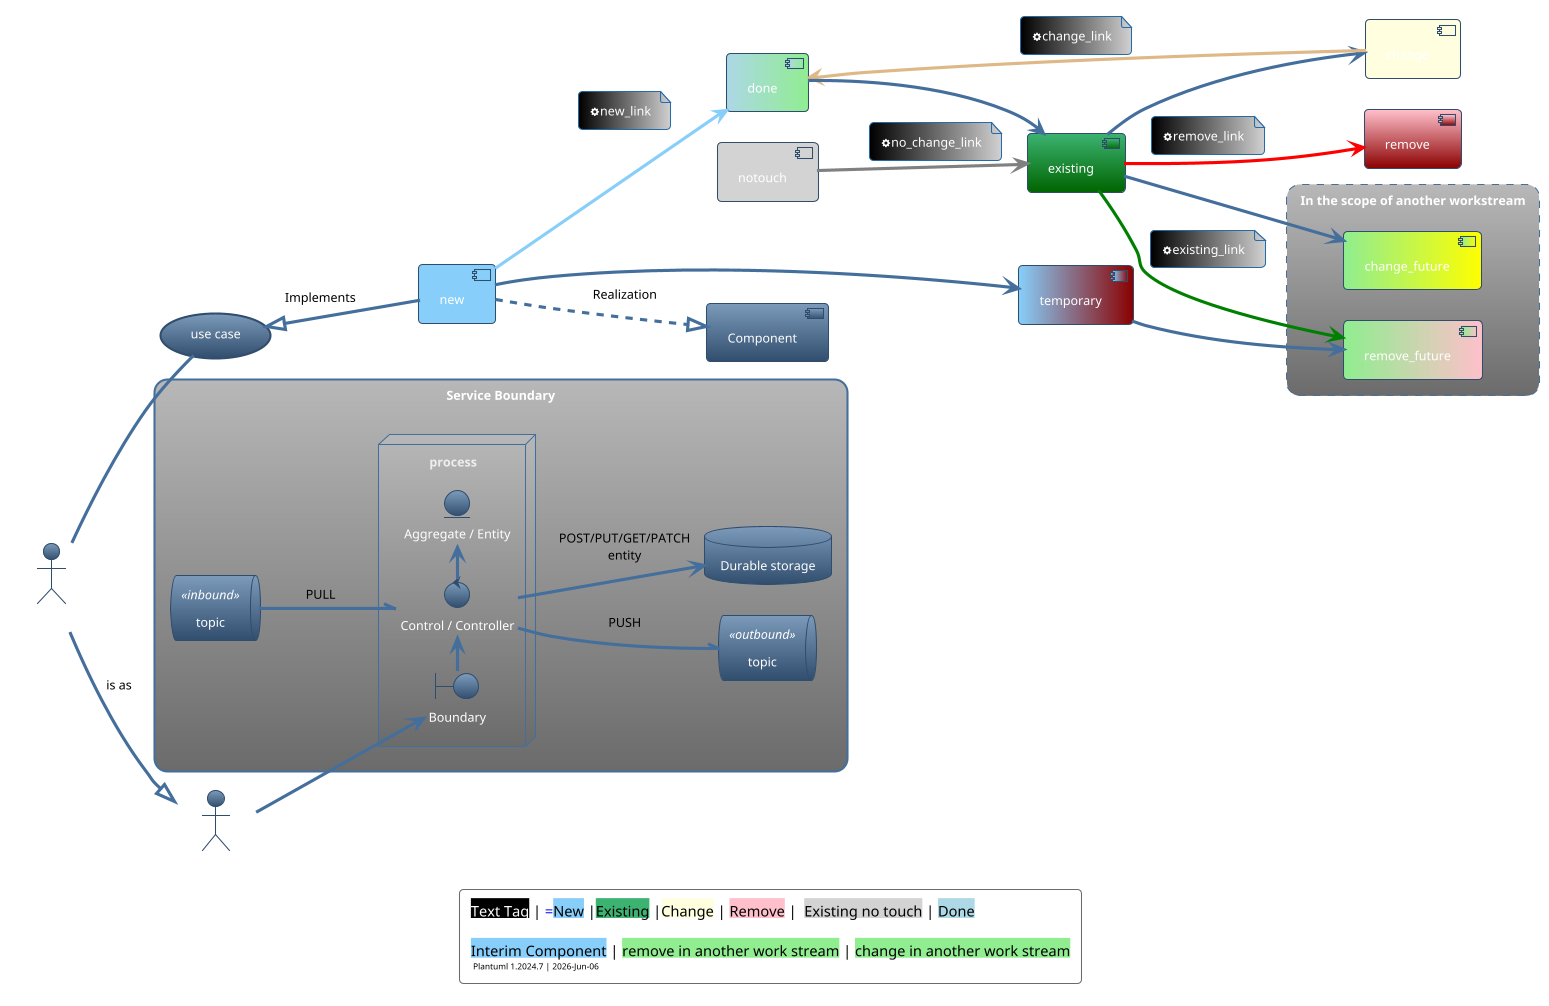 @startuml style
'https://crashedmind.github.io/PlantUMLHitchhikersGuide/layout/layout.html
'allow_mixing
left to right direction
'skinparam monochrome true
'skinparam linetype polyline
'skinparam linetype ortho
!theme spacelab

!startsub BASIC

'<< (S,#FF7700) Singleton >>
'skinparam ActorBackgroundColor #white
'skinparam ComponentBackgroundColor #white
'skinparam UseCaseBackgroundColor #white
'skinparam ArrowThickness 3
'skinparam ArrowLollipopColor #blue
'skinparam ArrowColor grey
'skinparam NoteBorderThickness 1.5
'skinparam QueueBackgroundColor #white
'skinparam BoundaryBackgroundColor #white
'skinparam ControlBackgroundColor #white
'skinparam EntityBackgroundColor #white
'skinparam InterfaceBackgroundColor #white
'skinparam DatabaseBackgroundColor #white 

skinparam ArrowFontColor #black
skinparam legendBackgroundColor #white
skinparam LegendFontColor #black
skinparam Nodesep 30
skinparam Ranksep 10

skinparam rectangle {
    RoundCorner 25
}

!function $done($type = "any")
    !return "#lightblue|lightgreen"  
!endfunction

!function $notouch($type = "any")
    !return "#lightgray"  
!endfunction

!function $notouch_link($type = "any")
    !return "#gray"  
!endfunction

!function $exiting($type = "any")
    !return "#darkgreen"  
!endfunction

!function $existing($type = "any")
    !return "#MediumSeaGreen-DarkGreen"   
!endfunction

!function $existing_link($type = "any")
    !return "#green"  
!endfunction

!function $new($type = "any")
    !return "#LightSkyBlue"  
!endfunction

!function $new_link($type = "any")
    !return "#LightSkyBlue"  
!endfunction

!function $change($type = "any")
    !return "#lightyellow"  
!endfunction

!function $change_link($type = "any")
    !return "#burlywood"  
!endfunction


!function $remove($type = "any")
    !return "#pink-DarkRed"  
!endfunction

!function $remove_link($type = "any")
    !return "#red"  
!endfunction

!function $temporary($type = "any")
    !return "#LightSkyBlue|DarkRed"  
!endfunction

!function $remove_future($type = "any")
    !return "#lightgreen|pink"  
!endfunction

!function $change_future($type = "any")
    !return "#lightgreen|yellow"  
!endfunction


!unquoted procedure $black_tag($text='',$desc='')
    note on link #black|lightgray
        <&cog><color:#white>$text</color><back:#white><color:#black>$desc</color></back>
    endnote
!endprocedure


legend
<back:#black><color:#white>Text Tag</color></back> | <color:#blue>=</color><back:$new()>New</back> |<back:$existing()>Existing</back> |<back:$change()>Change</back> | <back:$remove()>Remove</back> |  <back:$notouch()>Existing no touch</back> | <back:$done()>Done</back>

<back:$temporary()>Interim Component</back> | <back:$remove_future()>remove in another work stream</back> | <back:$change_future()>change in another work stream</back>
<size:8> Plantuml %version() | %date("yyyy-MMM-dd") %filename()</size>
end legend

!endsub

!unquoted procedure $example_style($text='')
    component anyComponent as "Component"
    
    component new $new() 
    component existing $existing() 
    component remove $remove()
    component temporary $temporary()
    component notouch $notouch() 
    component done $done()
    component change $change()

    new ..|> anyComponent : Realization

    usecase anyUseCase as "use case"
    
    'together {
    actor anyActor as "user/system" 
    actor stakeholder 
    stakeholder --|> anyActor : is as
    stakeholder -- anyUseCase
    '}

    existing -[$remove_link()]-> remove
        $black_tag(remove_link)

    notouch -[$notouch_link()]-> existing
        $black_tag(no_change_link)

    existing --> change
    change -[$change_link()]-> done
        $black_tag(change_link)
    new -[$new_link()]-> done
        $black_tag(new_link)
    done --> existing 

    new -u-|> anyUseCase : Implements

rectangle "In the scope of another workstream" #line.dashed {
    component remove_future $remove_future() 
    component change_future $change_future()

    existing -[$existing_link()]-> remove_future
        $black_tag(existing_link)
    
    existing --> change_future

    new --> temporary
    temporary --> remove_future
}


    rectangle Service as "Service Boundary" {
        node process {
            boundary anyBoundary as "Boundary"
            control anyControl as "Control / Controller"
            entity anyEntity as "Aggregate / Entity"
        }
        database anyStorage as "Durable storage"

        anyBoundary -r-> anyControl
        anyControl -r-> anyEntity 
        anyActor --> anyBoundary
        anyControl --> anyStorage : POST/PUT/GET/PATCH\nentity


        queue Topic_outbound <<outbound>> as "topic"

        queue Topic_inbound <<inbound>> as "topic"

        anyControl --\\ Topic_outbound : PUSH
        Topic_inbound --\\ anyControl : PULL
    }

!endprocedure

$example_style()

@enduml